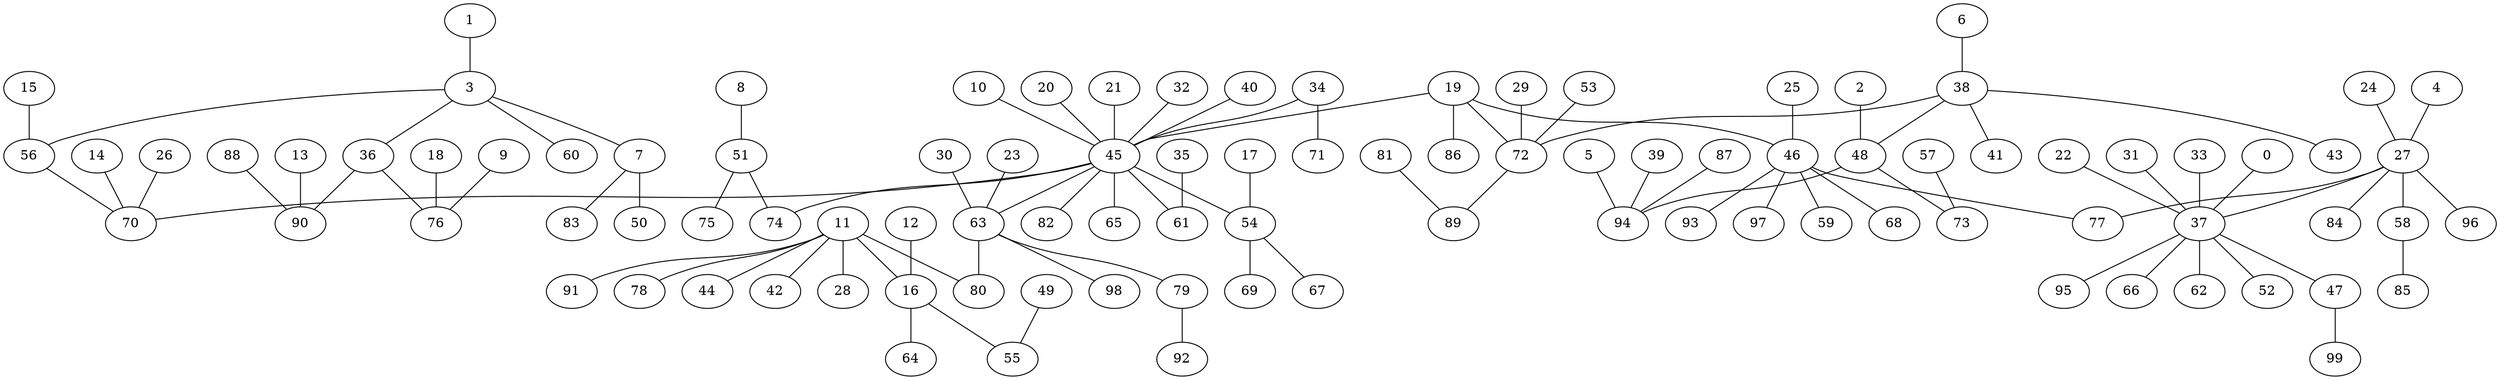 graph Gnr_Geograf_Sim_n100_r30_BFS {
45;
10;
19;
20;
21;
32;
34;
40;
82;
74;
70;
65;
63;
61;
54;
17;
69;
67;
35;
23;
30;
98;
80;
79;
14;
26;
56;
51;
71;
86;
72;
46;
25;
97;
93;
77;
68;
59;
29;
38;
53;
89;
8;
75;
3;
15;
92;
11;
91;
78;
44;
42;
28;
16;
1;
60;
36;
7;
81;
6;
48;
43;
41;
27;
4;
24;
96;
84;
58;
37;
2;
94;
73;
83;
50;
90;
76;
12;
64;
55;
49;
9;
18;
13;
88;
57;
5;
39;
87;
0;
22;
31;
33;
95;
66;
62;
52;
47;
85;
99;
10 -- 45;
19 -- 45;
20 -- 45;
21 -- 45;
32 -- 45;
34 -- 45;
40 -- 45;
45 -- 82;
45 -- 74;
45 -- 70;
45 -- 65;
45 -- 63;
45 -- 61;
45 -- 54;
17 -- 54;
54 -- 69;
54 -- 67;
35 -- 61;
23 -- 63;
30 -- 63;
63 -- 98;
63 -- 80;
63 -- 79;
14 -- 70;
26 -- 70;
56 -- 70;
51 -- 74;
34 -- 71;
19 -- 86;
19 -- 72;
19 -- 46;
25 -- 46;
46 -- 97;
46 -- 93;
46 -- 77;
46 -- 68;
46 -- 59;
29 -- 72;
38 -- 72;
53 -- 72;
72 -- 89;
8 -- 51;
51 -- 75;
3 -- 56;
15 -- 56;
79 -- 92;
11 -- 80;
11 -- 91;
11 -- 78;
11 -- 44;
11 -- 42;
11 -- 28;
11 -- 16;
1 -- 3;
3 -- 60;
3 -- 36;
3 -- 7;
81 -- 89;
6 -- 38;
38 -- 48;
38 -- 43;
38 -- 41;
27 -- 77;
4 -- 27;
24 -- 27;
27 -- 96;
27 -- 84;
27 -- 58;
27 -- 37;
2 -- 48;
48 -- 94;
48 -- 73;
7 -- 83;
7 -- 50;
36 -- 90;
36 -- 76;
12 -- 16;
16 -- 64;
16 -- 55;
49 -- 55;
9 -- 76;
18 -- 76;
13 -- 90;
88 -- 90;
57 -- 73;
5 -- 94;
39 -- 94;
87 -- 94;
0 -- 37;
22 -- 37;
31 -- 37;
33 -- 37;
37 -- 95;
37 -- 66;
37 -- 62;
37 -- 52;
37 -- 47;
58 -- 85;
47 -- 99;
}